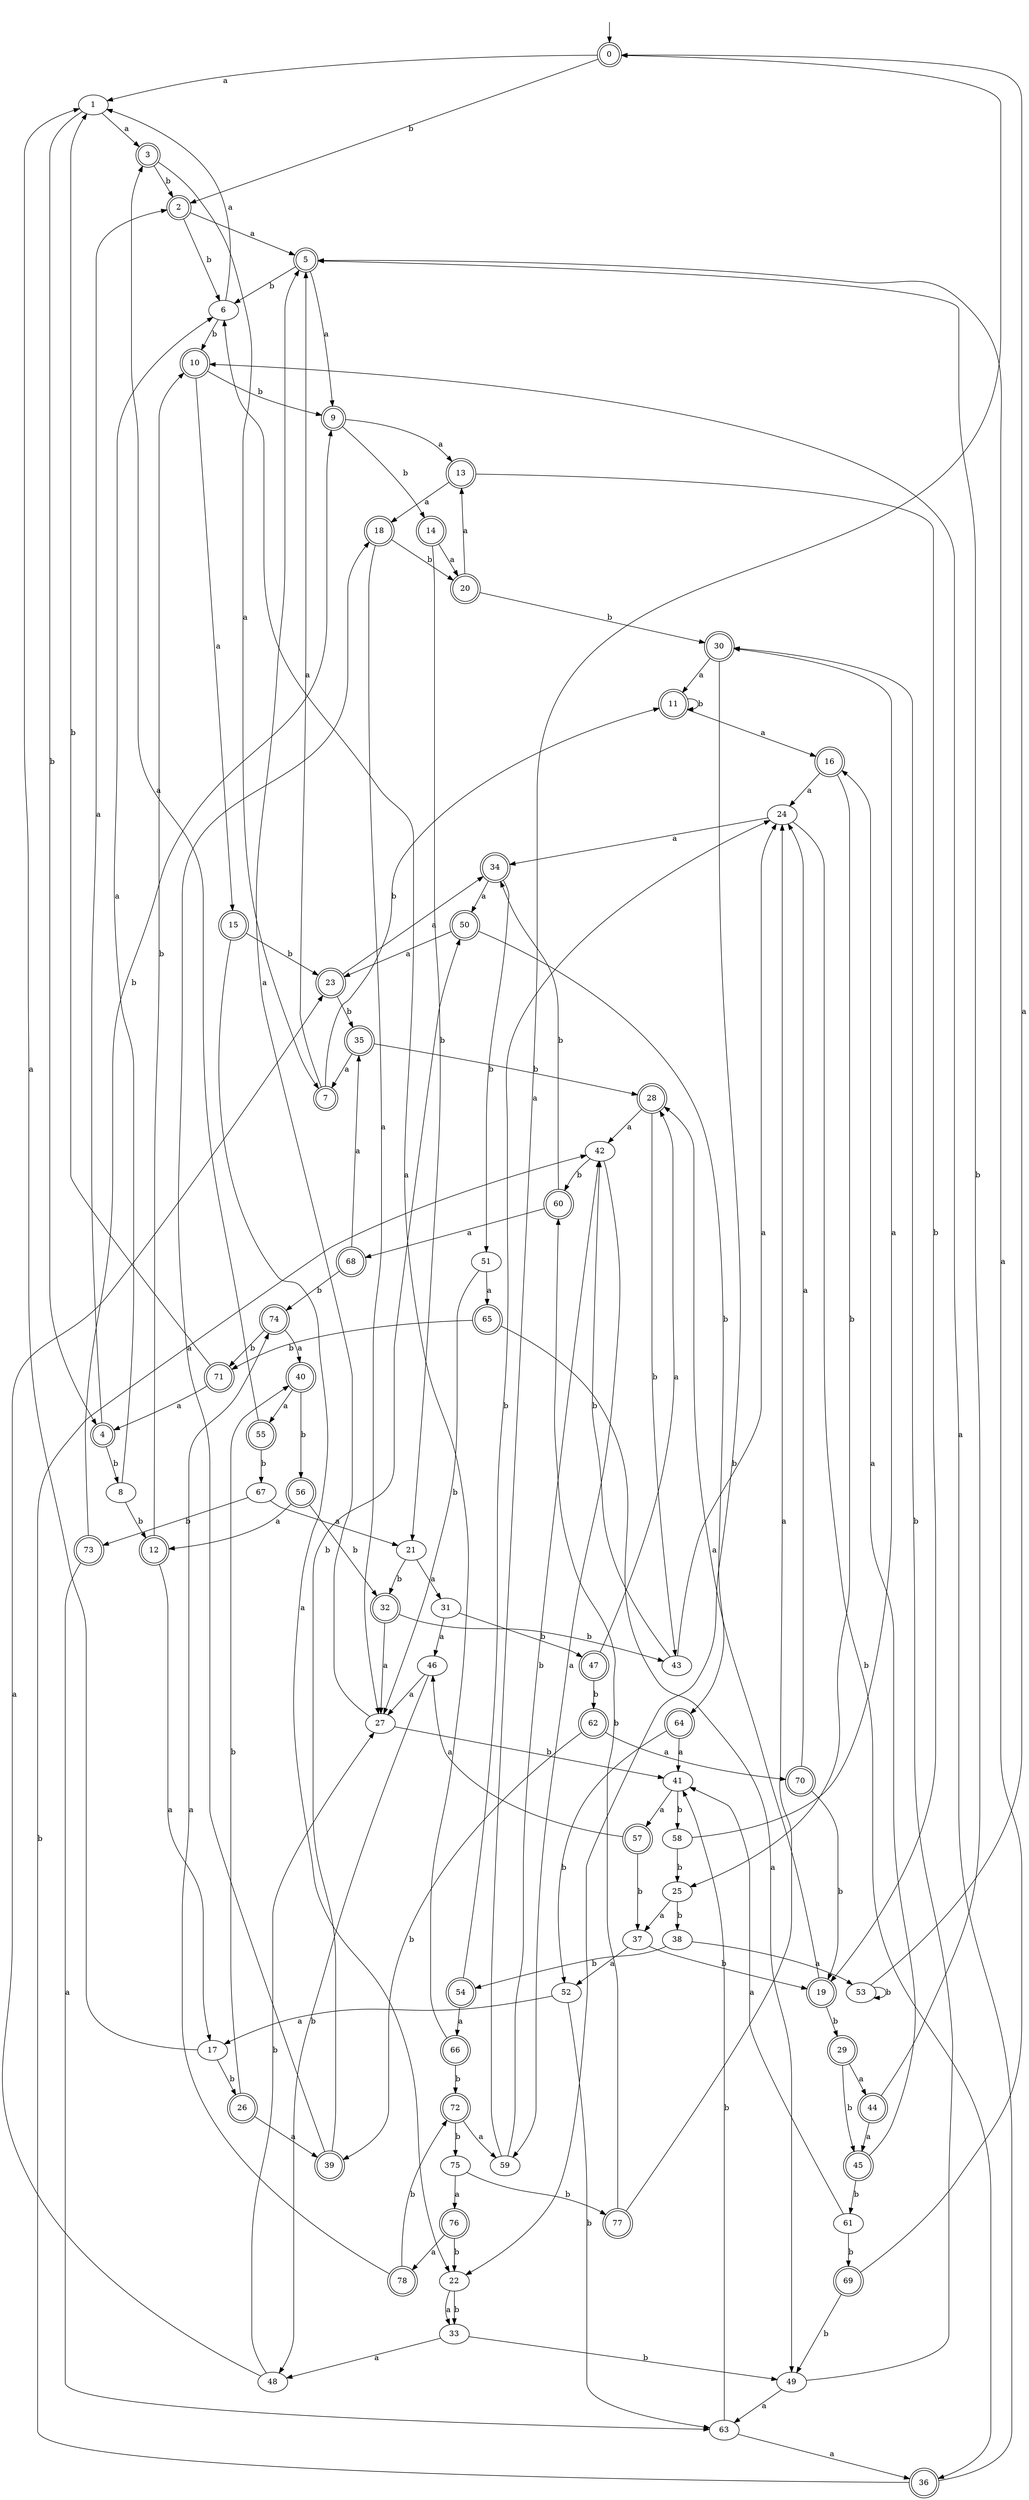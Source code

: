 digraph RandomDFA {
  __start0 [label="", shape=none];
  __start0 -> 0 [label=""];
  0 [shape=circle] [shape=doublecircle]
  0 -> 1 [label="a"]
  0 -> 2 [label="b"]
  1
  1 -> 3 [label="a"]
  1 -> 4 [label="b"]
  2 [shape=doublecircle]
  2 -> 5 [label="a"]
  2 -> 6 [label="b"]
  3 [shape=doublecircle]
  3 -> 7 [label="a"]
  3 -> 2 [label="b"]
  4 [shape=doublecircle]
  4 -> 2 [label="a"]
  4 -> 8 [label="b"]
  5 [shape=doublecircle]
  5 -> 9 [label="a"]
  5 -> 6 [label="b"]
  6
  6 -> 1 [label="a"]
  6 -> 10 [label="b"]
  7 [shape=doublecircle]
  7 -> 5 [label="a"]
  7 -> 11 [label="b"]
  8
  8 -> 6 [label="a"]
  8 -> 12 [label="b"]
  9 [shape=doublecircle]
  9 -> 13 [label="a"]
  9 -> 14 [label="b"]
  10 [shape=doublecircle]
  10 -> 15 [label="a"]
  10 -> 9 [label="b"]
  11 [shape=doublecircle]
  11 -> 16 [label="a"]
  11 -> 11 [label="b"]
  12 [shape=doublecircle]
  12 -> 17 [label="a"]
  12 -> 10 [label="b"]
  13 [shape=doublecircle]
  13 -> 18 [label="a"]
  13 -> 19 [label="b"]
  14 [shape=doublecircle]
  14 -> 20 [label="a"]
  14 -> 21 [label="b"]
  15 [shape=doublecircle]
  15 -> 22 [label="a"]
  15 -> 23 [label="b"]
  16 [shape=doublecircle]
  16 -> 24 [label="a"]
  16 -> 25 [label="b"]
  17
  17 -> 1 [label="a"]
  17 -> 26 [label="b"]
  18 [shape=doublecircle]
  18 -> 27 [label="a"]
  18 -> 20 [label="b"]
  19 [shape=doublecircle]
  19 -> 28 [label="a"]
  19 -> 29 [label="b"]
  20 [shape=doublecircle]
  20 -> 13 [label="a"]
  20 -> 30 [label="b"]
  21
  21 -> 31 [label="a"]
  21 -> 32 [label="b"]
  22
  22 -> 33 [label="a"]
  22 -> 33 [label="b"]
  23 [shape=doublecircle]
  23 -> 34 [label="a"]
  23 -> 35 [label="b"]
  24
  24 -> 34 [label="a"]
  24 -> 36 [label="b"]
  25
  25 -> 37 [label="a"]
  25 -> 38 [label="b"]
  26 [shape=doublecircle]
  26 -> 39 [label="a"]
  26 -> 40 [label="b"]
  27
  27 -> 5 [label="a"]
  27 -> 41 [label="b"]
  28 [shape=doublecircle]
  28 -> 42 [label="a"]
  28 -> 43 [label="b"]
  29 [shape=doublecircle]
  29 -> 44 [label="a"]
  29 -> 45 [label="b"]
  30 [shape=doublecircle]
  30 -> 11 [label="a"]
  30 -> 22 [label="b"]
  31
  31 -> 46 [label="a"]
  31 -> 47 [label="b"]
  32 [shape=doublecircle]
  32 -> 27 [label="a"]
  32 -> 43 [label="b"]
  33
  33 -> 48 [label="a"]
  33 -> 49 [label="b"]
  34 [shape=doublecircle]
  34 -> 50 [label="a"]
  34 -> 51 [label="b"]
  35 [shape=doublecircle]
  35 -> 7 [label="a"]
  35 -> 28 [label="b"]
  36 [shape=doublecircle]
  36 -> 10 [label="a"]
  36 -> 42 [label="b"]
  37
  37 -> 52 [label="a"]
  37 -> 19 [label="b"]
  38
  38 -> 53 [label="a"]
  38 -> 54 [label="b"]
  39 [shape=doublecircle]
  39 -> 18 [label="a"]
  39 -> 50 [label="b"]
  40 [shape=doublecircle]
  40 -> 55 [label="a"]
  40 -> 56 [label="b"]
  41
  41 -> 57 [label="a"]
  41 -> 58 [label="b"]
  42
  42 -> 59 [label="a"]
  42 -> 60 [label="b"]
  43
  43 -> 24 [label="a"]
  43 -> 42 [label="b"]
  44 [shape=doublecircle]
  44 -> 45 [label="a"]
  44 -> 5 [label="b"]
  45 [shape=doublecircle]
  45 -> 16 [label="a"]
  45 -> 61 [label="b"]
  46
  46 -> 27 [label="a"]
  46 -> 48 [label="b"]
  47 [shape=doublecircle]
  47 -> 28 [label="a"]
  47 -> 62 [label="b"]
  48
  48 -> 23 [label="a"]
  48 -> 27 [label="b"]
  49
  49 -> 63 [label="a"]
  49 -> 30 [label="b"]
  50 [shape=doublecircle]
  50 -> 23 [label="a"]
  50 -> 64 [label="b"]
  51
  51 -> 65 [label="a"]
  51 -> 27 [label="b"]
  52
  52 -> 17 [label="a"]
  52 -> 63 [label="b"]
  53
  53 -> 0 [label="a"]
  53 -> 53 [label="b"]
  54 [shape=doublecircle]
  54 -> 66 [label="a"]
  54 -> 24 [label="b"]
  55 [shape=doublecircle]
  55 -> 3 [label="a"]
  55 -> 67 [label="b"]
  56 [shape=doublecircle]
  56 -> 12 [label="a"]
  56 -> 32 [label="b"]
  57 [shape=doublecircle]
  57 -> 46 [label="a"]
  57 -> 37 [label="b"]
  58
  58 -> 30 [label="a"]
  58 -> 25 [label="b"]
  59
  59 -> 0 [label="a"]
  59 -> 42 [label="b"]
  60 [shape=doublecircle]
  60 -> 68 [label="a"]
  60 -> 34 [label="b"]
  61
  61 -> 41 [label="a"]
  61 -> 69 [label="b"]
  62 [shape=doublecircle]
  62 -> 70 [label="a"]
  62 -> 39 [label="b"]
  63
  63 -> 36 [label="a"]
  63 -> 41 [label="b"]
  64 [shape=doublecircle]
  64 -> 41 [label="a"]
  64 -> 52 [label="b"]
  65 [shape=doublecircle]
  65 -> 49 [label="a"]
  65 -> 71 [label="b"]
  66 [shape=doublecircle]
  66 -> 6 [label="a"]
  66 -> 72 [label="b"]
  67
  67 -> 21 [label="a"]
  67 -> 73 [label="b"]
  68 [shape=doublecircle]
  68 -> 35 [label="a"]
  68 -> 74 [label="b"]
  69 [shape=doublecircle]
  69 -> 5 [label="a"]
  69 -> 49 [label="b"]
  70 [shape=doublecircle]
  70 -> 24 [label="a"]
  70 -> 19 [label="b"]
  71 [shape=doublecircle]
  71 -> 4 [label="a"]
  71 -> 1 [label="b"]
  72 [shape=doublecircle]
  72 -> 59 [label="a"]
  72 -> 75 [label="b"]
  73 [shape=doublecircle]
  73 -> 63 [label="a"]
  73 -> 9 [label="b"]
  74 [shape=doublecircle]
  74 -> 40 [label="a"]
  74 -> 71 [label="b"]
  75
  75 -> 76 [label="a"]
  75 -> 77 [label="b"]
  76 [shape=doublecircle]
  76 -> 78 [label="a"]
  76 -> 22 [label="b"]
  77 [shape=doublecircle]
  77 -> 24 [label="a"]
  77 -> 60 [label="b"]
  78 [shape=doublecircle]
  78 -> 74 [label="a"]
  78 -> 72 [label="b"]
}
